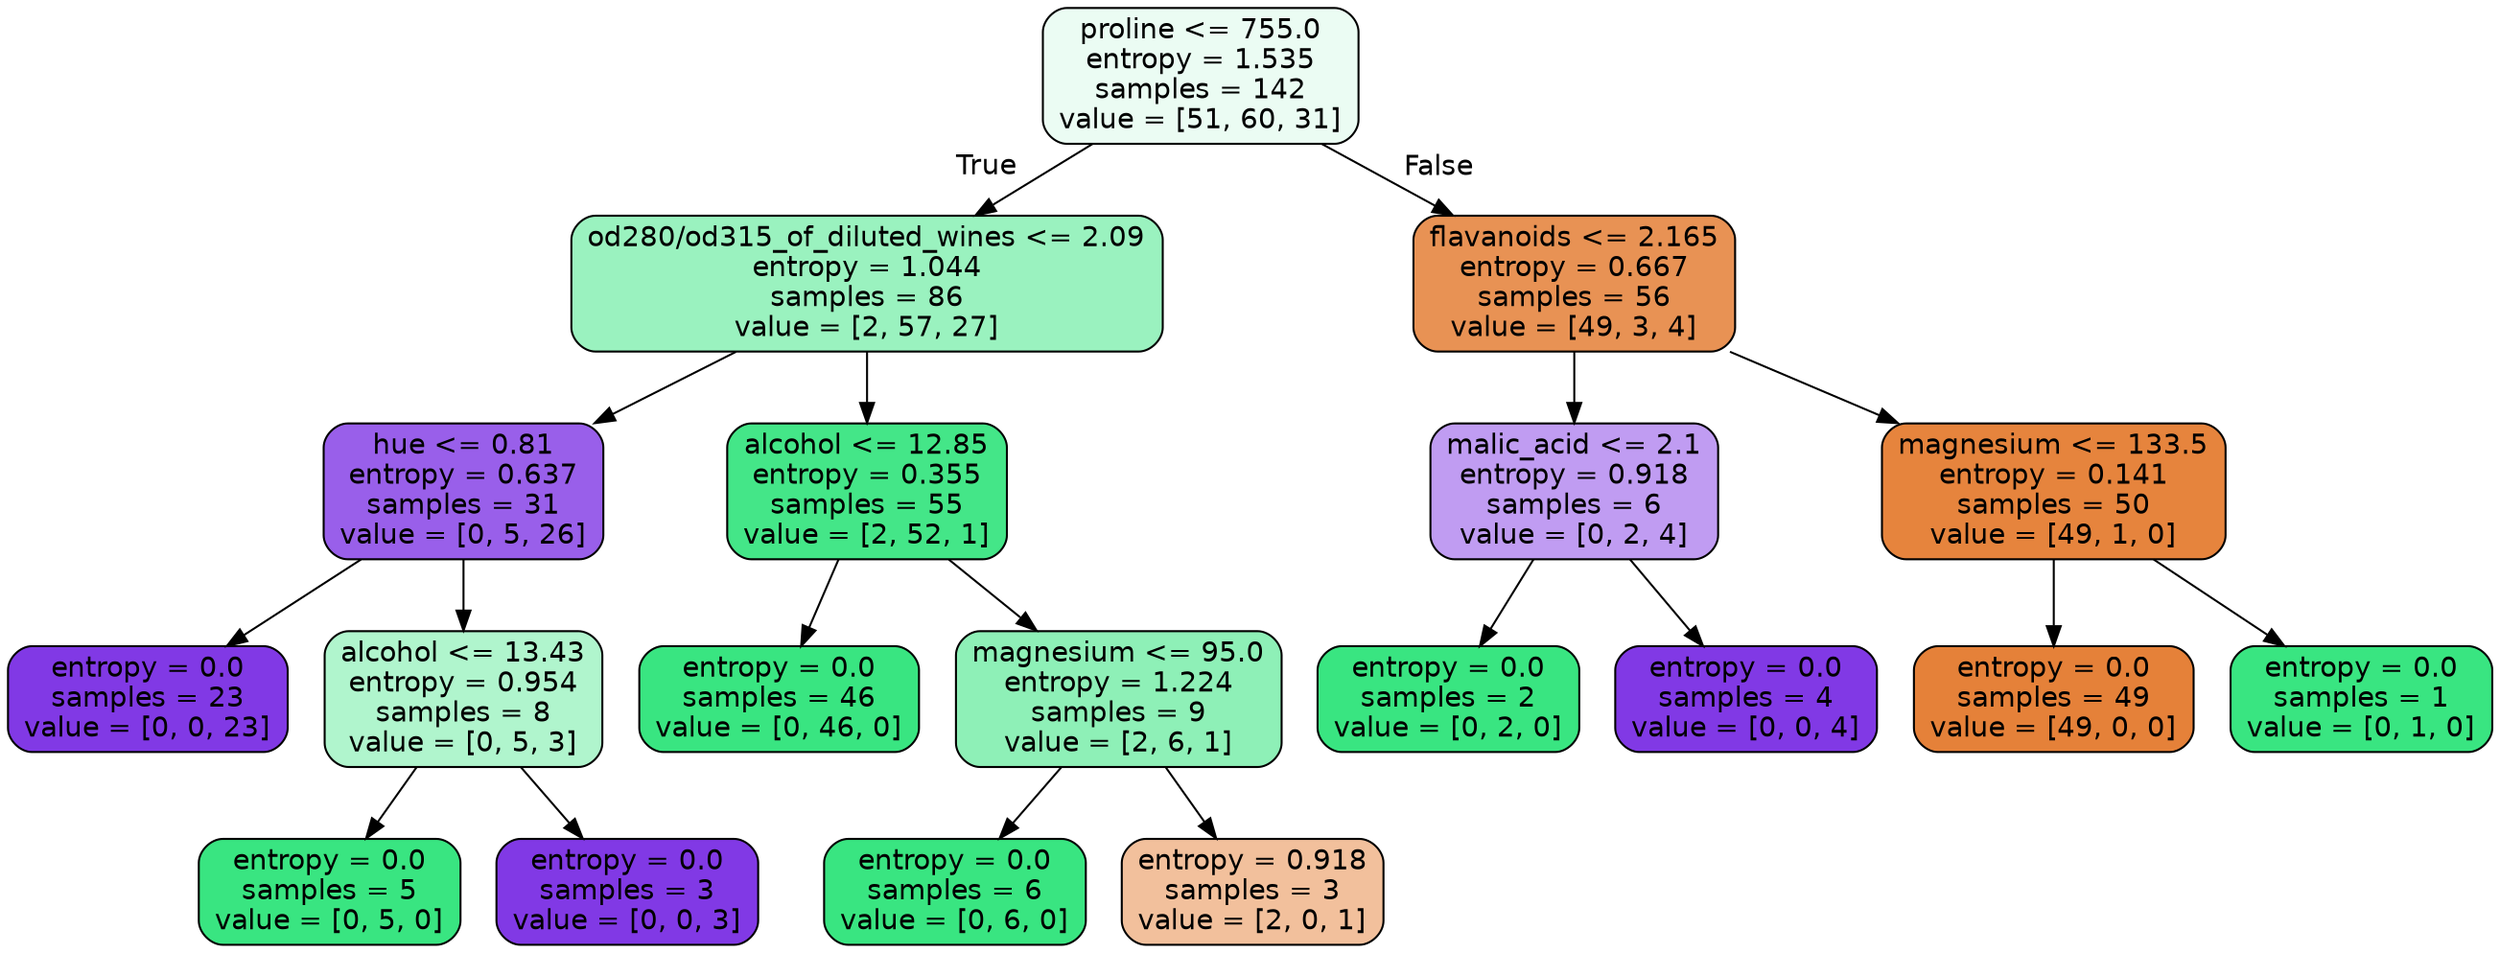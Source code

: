 digraph Tree {
node [shape=box, style="filled, rounded", color="black", fontname=helvetica] ;
edge [fontname=helvetica] ;
0 [label="proline <= 755.0\nentropy = 1.535\nsamples = 142\nvalue = [51, 60, 31]", fillcolor="#ebfcf3"] ;
1 [label="od280/od315_of_diluted_wines <= 2.09\nentropy = 1.044\nsamples = 86\nvalue = [2, 57, 27]", fillcolor="#9af2bf"] ;
0 -> 1 [labeldistance=2.5, labelangle=45, headlabel="True"] ;
2 [label="hue <= 0.81\nentropy = 0.637\nsamples = 31\nvalue = [0, 5, 26]", fillcolor="#995fea"] ;
1 -> 2 ;
3 [label="entropy = 0.0\nsamples = 23\nvalue = [0, 0, 23]", fillcolor="#8139e5"] ;
2 -> 3 ;
4 [label="alcohol <= 13.43\nentropy = 0.954\nsamples = 8\nvalue = [0, 5, 3]", fillcolor="#b0f5cd"] ;
2 -> 4 ;
5 [label="entropy = 0.0\nsamples = 5\nvalue = [0, 5, 0]", fillcolor="#39e581"] ;
4 -> 5 ;
6 [label="entropy = 0.0\nsamples = 3\nvalue = [0, 0, 3]", fillcolor="#8139e5"] ;
4 -> 6 ;
7 [label="alcohol <= 12.85\nentropy = 0.355\nsamples = 55\nvalue = [2, 52, 1]", fillcolor="#44e688"] ;
1 -> 7 ;
8 [label="entropy = 0.0\nsamples = 46\nvalue = [0, 46, 0]", fillcolor="#39e581"] ;
7 -> 8 ;
9 [label="magnesium <= 95.0\nentropy = 1.224\nsamples = 9\nvalue = [2, 6, 1]", fillcolor="#8ef0b7"] ;
7 -> 9 ;
10 [label="entropy = 0.0\nsamples = 6\nvalue = [0, 6, 0]", fillcolor="#39e581"] ;
9 -> 10 ;
11 [label="entropy = 0.918\nsamples = 3\nvalue = [2, 0, 1]", fillcolor="#f2c09c"] ;
9 -> 11 ;
12 [label="flavanoids <= 2.165\nentropy = 0.667\nsamples = 56\nvalue = [49, 3, 4]", fillcolor="#e89254"] ;
0 -> 12 [labeldistance=2.5, labelangle=-45, headlabel="False"] ;
13 [label="malic_acid <= 2.1\nentropy = 0.918\nsamples = 6\nvalue = [0, 2, 4]", fillcolor="#c09cf2"] ;
12 -> 13 ;
14 [label="entropy = 0.0\nsamples = 2\nvalue = [0, 2, 0]", fillcolor="#39e581"] ;
13 -> 14 ;
15 [label="entropy = 0.0\nsamples = 4\nvalue = [0, 0, 4]", fillcolor="#8139e5"] ;
13 -> 15 ;
16 [label="magnesium <= 133.5\nentropy = 0.141\nsamples = 50\nvalue = [49, 1, 0]", fillcolor="#e6843d"] ;
12 -> 16 ;
17 [label="entropy = 0.0\nsamples = 49\nvalue = [49, 0, 0]", fillcolor="#e58139"] ;
16 -> 17 ;
18 [label="entropy = 0.0\nsamples = 1\nvalue = [0, 1, 0]", fillcolor="#39e581"] ;
16 -> 18 ;
}